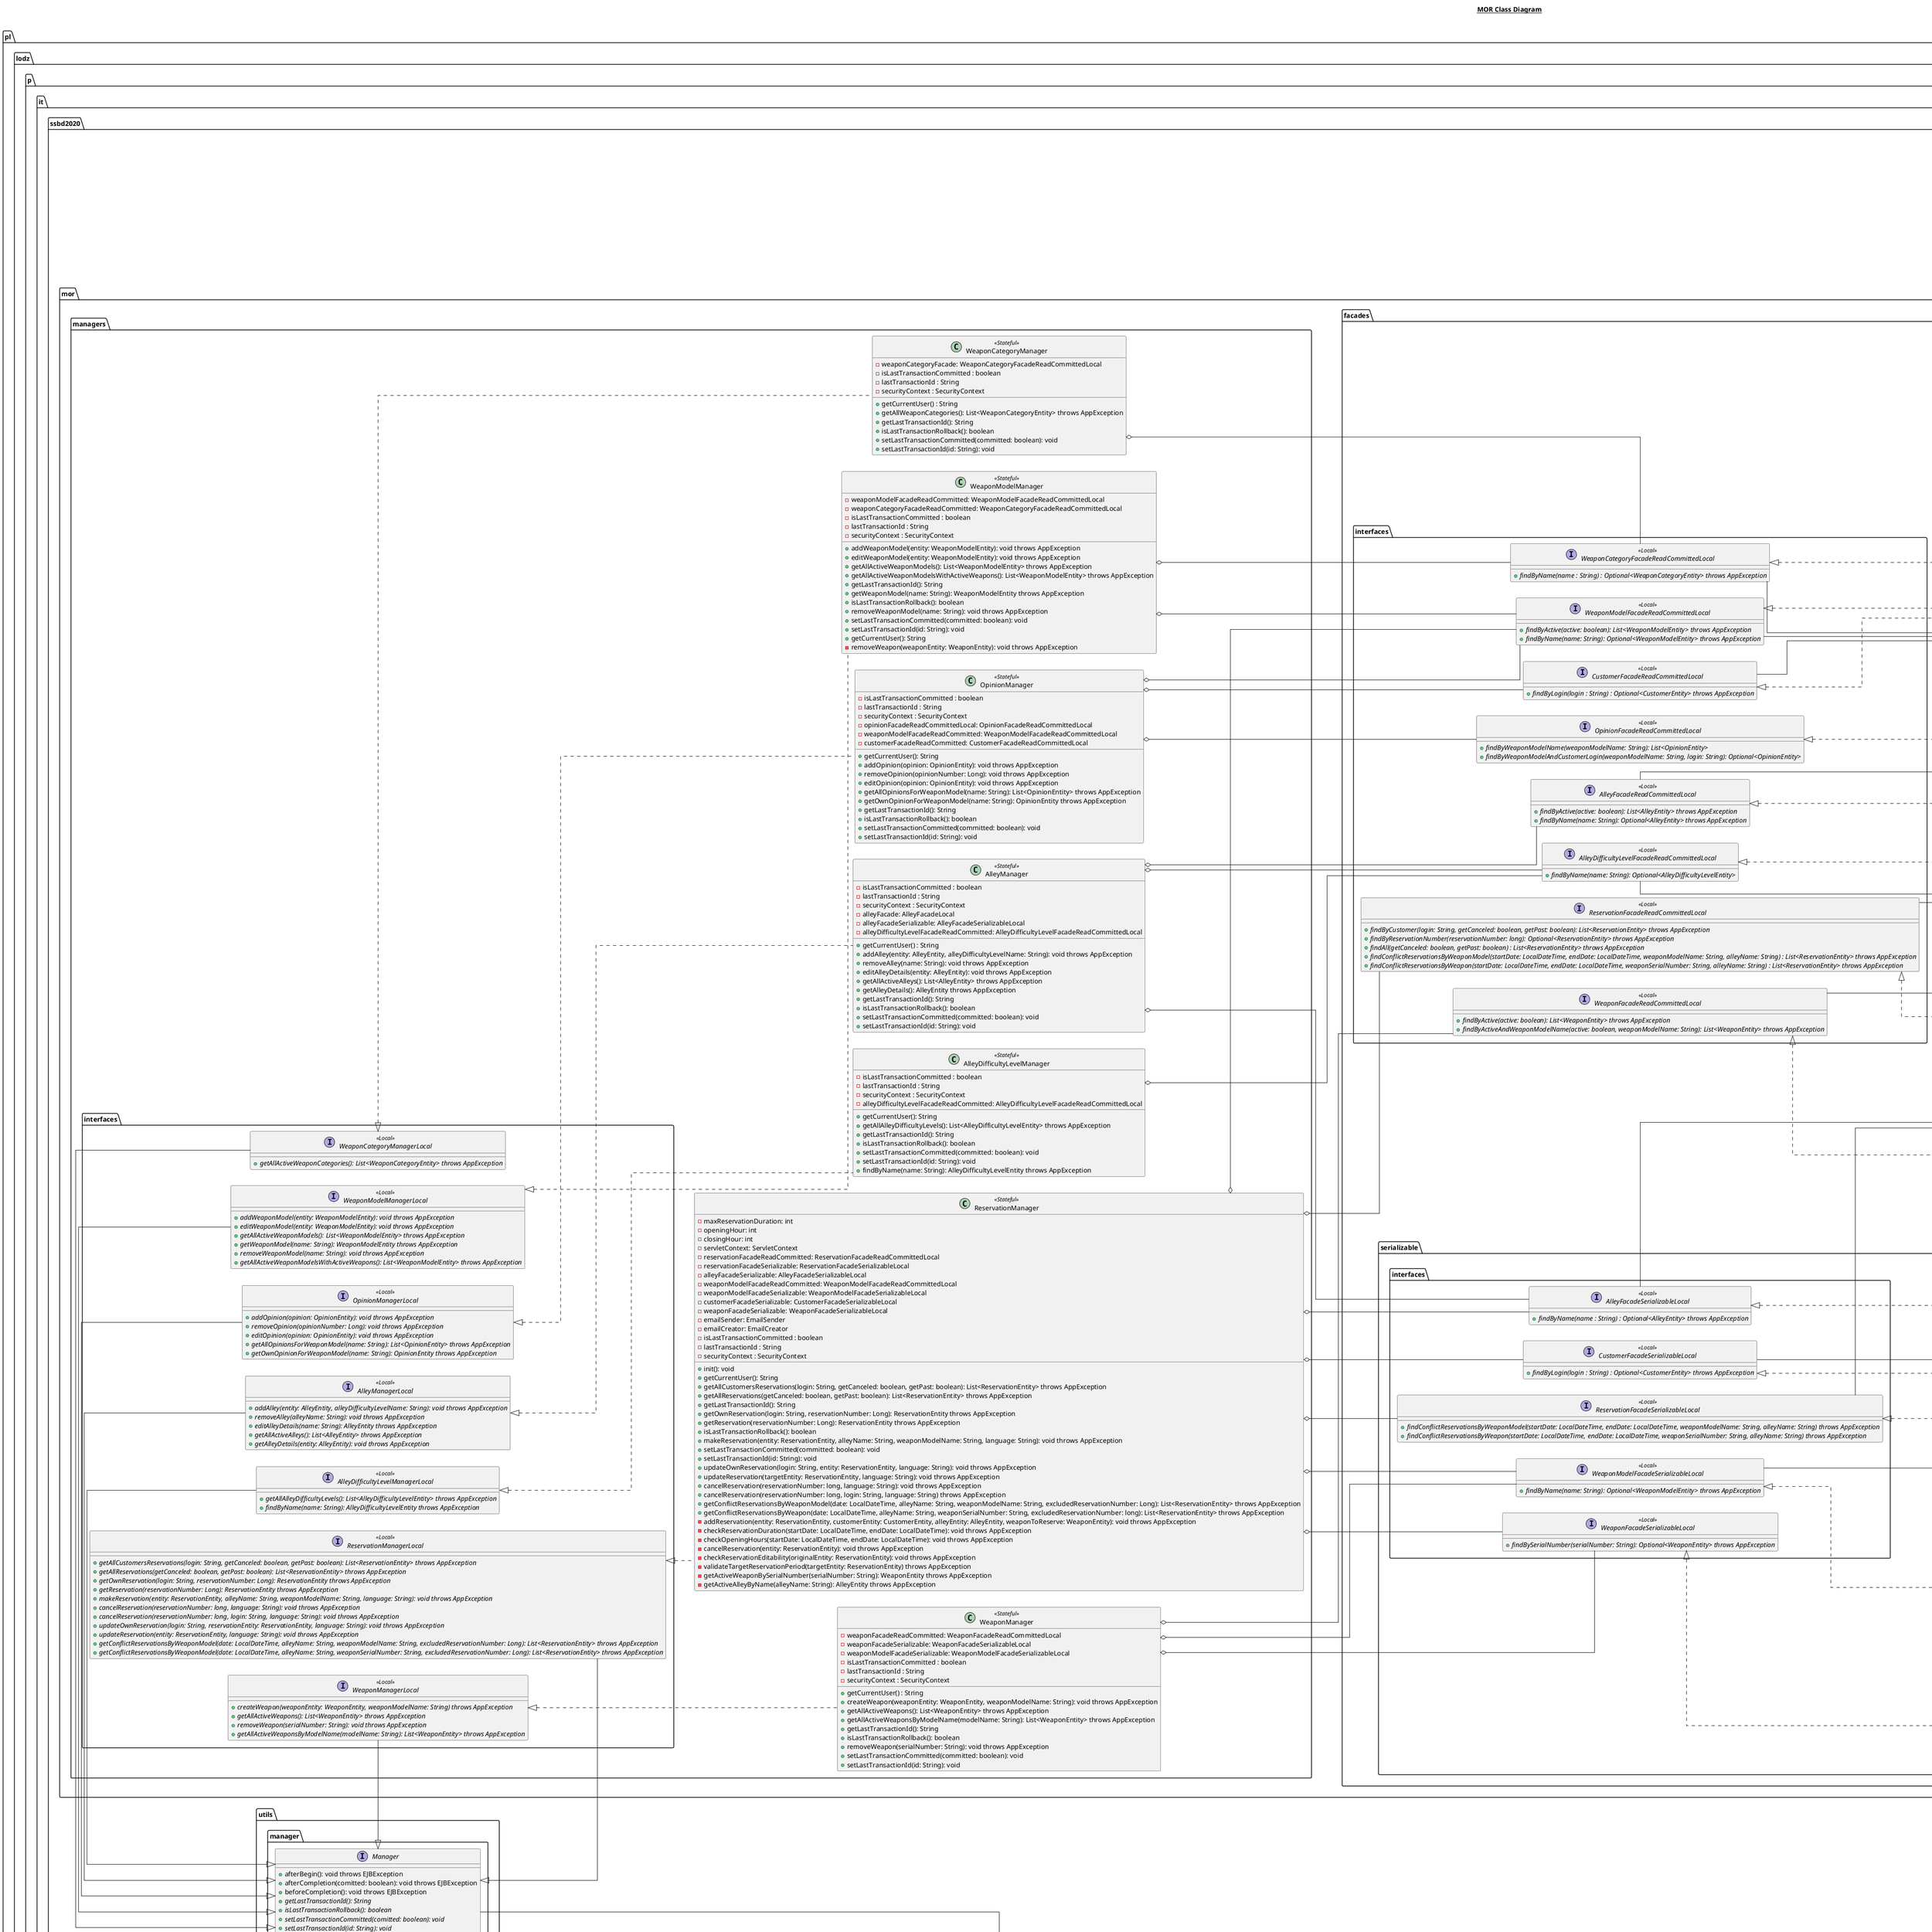 @startuml

skinparam linetype ortho
left to right direction

title __MOR Class Diagram__\n


  interface javax.ejb.SessionSynchronization
  namespace pl.lodz.p.it.ssbd2020.facades {
    interface pl.lodz.p.it.ssbd2020.facades.BasicFacadeOperations << Local >>
     {
        {abstract} + count(): int throws AppException
        {abstract} + create(obj: T) throws AppException
        {abstract} + edit(obj: T) throws AppException
        {abstract} + find(id: Object): Optional<T> throws AppException
        {abstract} + findAll(): List<T> throws AppException
        {abstract} + remove(obj: T) throws AppException
    }
  }

  namespace pl.lodz.p.it.ssbd2020.facades {
    abstract class pl.lodz.p.it.ssbd2020.facades.AbstractFacade {
        {static} + CONSTRAINT_UNIQUE_CARD_NUMBER : String
        {static} + CONSTRAINT_UNIQUE_EMAIL : String
        {static} + CONSTRAINT_UNIQUE_LOGIN : String
        {static} + CONSTRAINT_UNIQUE_LOGIN_ACCESS_LEVEL : String
        {static} + CONSTRAINT_UNIQUE_PHONE_NUMBER : String
        {static} + CONSTRAINT_UNIQUE_TOKEN : String
        {static} + CONSTRAINT_UNIQUE_WORK_PHONE_NUMBER : String
        {static} + CONSTRAINT_UNIQUE_RESERVATION_NUMBER : String
        {static} + CONSTRAINT_UNIQUE_ALLEY_NAME : String
        {static} + CONSTRAINT_UNIQUE_WEAPON_SERIAL_NUMBER : String
        {static} + CONSTRAINT_UNIQUE_OPINION_NUMBER : String
        {static} + CONSTRAINT_UNIQUE_CUSTOMER_AND_MODEL : String
        - entityClass : Class<T>
        + AbstractFacade()
        + count(entity: T): int throws AppException
        + create(): void throws AppException
        + edit(entity: T): void throws AppException
        + find(id: Object): Optional<T> throws AppException
        + findAll(): List<T> throws AppException
        + remove(entity: T): void throws AppException
        {abstract} # getEntityManager(): EntityManager
    }
  }

  namespace pl.lodz.p.it.ssbd2020.utils.manager {
    interface pl.lodz.p.it.ssbd2020.utils.manager.Manager {
        + afterBegin(): void throws EJBException
        + afterCompletion(comitted: boolean): void throws EJBException
        + beforeCompletion(): void throws EJBException
        {abstract} + getLastTransactionId(): String
        {abstract} + isLastTransactionRollback(): boolean
        {abstract} + setLastTransactionCommitted(comitted: boolean): void
        {abstract} + setLastTransactionId(id: String): void
        {abstract} + getCurrentUser() : String
    }
  }

'interface facade
'#######################################################################################

  namespace pl.lodz.p.it.ssbd2020.mor.facades.interfaces {

    interface pl.lodz.p.it.ssbd2020.mor.facades.interfaces.AlleyDifficultyLevelFacadeReadCommittedLocal << Local >>
     {
      {abstract} + findByName(name: String): Optional<AlleyDifficultyLevelEntity>
    }

      interface pl.lodz.p.it.ssbd2020.mor.facades.interfaces.OpinionFacadeReadCommittedLocal << Local >>
       {
        {abstract} + findByWeaponModelName(weaponModelName: String): List<OpinionEntity>
        {abstract} + findByWeaponModelAndCustomerLogin(weaponModelName: String, login: String): Optional<OpinionEntity>
      }

    interface pl.lodz.p.it.ssbd2020.mor.facades.interfaces.AlleyFacadeReadCommittedLocal << Local >>
     {
      {abstract} + findByActive(active: boolean): List<AlleyEntity> throws AppException
      {abstract} + findByName(name: String): Optional<AlleyEntity> throws AppException
    }

    interface pl.lodz.p.it.ssbd2020.mor.facades.interfaces.CustomerFacadeReadCommittedLocal << Local >>
     {
       {abstract} + findByLogin(login : String) : Optional<CustomerEntity> throws AppException
    }

    interface pl.lodz.p.it.ssbd2020.mor.facades.interfaces.ReservationFacadeReadCommittedLocal << Local >>
     {
      {abstract} + findByCustomer(login: String, getCanceled: boolean, getPast: boolean): List<ReservationEntity> throws AppException
      {abstract} + findByReservationNumber(reservationNumber: long): Optional<ReservationEntity> throws AppException
      {abstract} + findAll(getCanceled: boolean, getPast: boolean) : List<ReservationEntity> throws AppException
      {abstract} + findConflictReservationsByWeaponModel(startDate: LocalDateTime, endDate: LocalDateTime, weaponModelName: String, alleyName: String) : List<ReservationEntity> throws AppException
      {abstract} + findConflictReservationsByWeapon(startDate: LocalDateTime, endDate: LocalDateTime, weaponSerialNumber: String, alleyName: String) : List<ReservationEntity> throws AppException
    }

    interface pl.lodz.p.it.ssbd2020.mor.facades.interfaces.WeaponCategoryFacadeReadCommittedLocal << Local >>
     {
        {abstract} + findByName(name : String) : Optional<WeaponCategoryEntity> throws AppException
     }

    interface pl.lodz.p.it.ssbd2020.mor.facades.interfaces.WeaponFacadeReadCommittedLocal << Local >>
     {
      {abstract} + findByActive(active: boolean): List<WeaponEntity> throws AppException
      {abstract} + findByActiveAndWeaponModelName(active: boolean, weaponModelName: String): List<WeaponEntity> throws AppException
    }

    interface pl.lodz.p.it.ssbd2020.mor.facades.interfaces.WeaponModelFacadeReadCommittedLocal << Local >>
     {
      {abstract} + findByActive(active: boolean): List<WeaponModelEntity> throws AppException
      {abstract} + findByName(name: String): Optional<WeaponModelEntity> throws AppException
    }
  }

'facade
'#######################################################################################

  namespace pl.lodz.p.it.ssbd2020.mor.facades {

    class pl.lodz.p.it.ssbd2020.mor.facades.AlleyDifficultyLevelFacadeReadCommitted << Stateless >> {
        - em : EntityManager
        + AlleyDifficultyLevelFacade()
        + findAll(): List<AlleyDifficultyLevelEntity> throws AppException
        + findByName(): Optional<AlleyDifficultyLevelEntity> throws AppException
        # getEntityManager(): EntityManager
    }

    class pl.lodz.p.it.ssbd2020.mor.facades.AlleyFacadeReadCommitted << Stateless >> {
        - em : EntityManager
        + AlleyFacade()
        + create(entity: AlleyEntity): void throws AppException
        + edit(entity: AlleyEntity): void throws AppException
        + findAll(): List<AlleyEntity> throws AppException
        + find(id: Object): Optional<AlleyEntity> throws AppException
        + findByActive(active: boolean): List<AlleyEntity> throws AppException
        + findByName(name: String): Optional<AlleyEntity> throws AppException
        # getEntityManager(): EntityManager
    }

    class pl.lodz.p.it.ssbd2020.mor.facades.CustomerFacadeReadCommitted << Stateless >> {
        - em : EntityManager
        + CustomerFacade()
        + create(entity: CustomerEntity): void throws AppException
        + edit(entity: CustomerEntity): void throws AppException
        + remove(entity: CustomerEntity): void throws AppException
        + findByLogin(login: String): Optional<CustomerEntity> throws AppException
        # getEntityManager(): EntityManager
    }

    class pl.lodz.p.it.ssbd2020.mor.facades.OpinionFacadeReadCommitted << Stateless >> {
        - em : EntityManager
        + OpinionFacade()
        + create(entity: OpinionEntity): void throws AppException
        + findAll(): List<OpinionEntity> throws AppException
        + find(id: Object): Optional<OpinionEntity> throws AppException
        + findByOpinionNumber(opinionNumber: long): List<OpinionEntity> throws AppException
        + findByWeaponModelAndCustomerLogin(weaponModelName: String, login: String): Optional<OpinionEntity> throws AppException
        + edit(entity: OpinionEntity) : void throws AppException
        + remove(entity: OpinionEntity): void throws AppException
        # getEntityManager(): EntityManager
    }

    class pl.lodz.p.it.ssbd2020.mor.facades.ReservationFacadeReadCommitted << Stateless >> {
        - em : EntityManager
        + ReservationFacade()
        + create(entity: ReservationEntity): void throws AppException
        + edit(entity: ReservationEntity): void throws AppException
        + findByCustomer(login: String, getCanceled: boolean, getPast: boolean): List<ReservationEntity> throws AppException
        + findByReservationNumber(reservationNumber: long): Optional<ReservationEntity> throws AppException
        + findAll(getCanceled: boolean, getPast: boolean) : List<ReservationEntity> throws AppException
        + findConflictReservationsByWeaponModel(startDate: LocalDateTime, endDate: LocalDateTime, weaponModelName: String, alleyName: String) : List<ReservationEntity> throws AppException
        + findConflictReservationsByWeapon(startDate: LocalDateTime, endDate: LocalDateTime, weaponSerialNumber: String, alleyName: String) : List<ReservationEntity> throws AppException
        # getEntityManager(): EntityManager
    }

    class pl.lodz.p.it.ssbd2020.mor.facades.WeaponCategoryFacadeReadCommitted << Stateless >> {
        - em : EntityManager
        + WeaponCategoryFacade()
        + findAll(): List<WeaponCategoryEntity> throws AppException
        + findByName(name: String): Optional<WeaponCategoryEntity> throws AppException
        # getEntityManager(): EntityManager
    }

    class pl.lodz.p.it.ssbd2020.mor.facades.WeaponFacadeReadCommitted << Stateless >> {
        - em : EntityManager
        + WeaponFacade()
        + create(entity: WeaponEntity): void throws AppException
        + edit(entity: WeaponEntity): void throws AppException
        + findByActive(active: boolean): List<WeaponEntity> throws AppException
        + findBySerialNumber(serialNumber: String): Optional<WeaponEntity> throws AppException
        + findByActiveAndWeaponModelName(active: boolean, weaponModelName: String): List<WeaponEntity> throws AppException
        # getEntityManager(): EntityManager
    }

    class pl.lodz.p.it.ssbd2020.mor.facades.WeaponModelFacadeReadCommitted << Stateless >> {
        - em : EntityManager
        + WeaponModelFacade()
        + find(id: Object): Optional<WeaponModelEntity> throws AppException
        + create(entity: WeaponModelEntity): void throws AppException
        + edit(entity: WeaponModelEntity): void throws AppException
        + findByActive(active: boolean): List<WeaponModelEntity> throws AppException
        + findByName(name: String): Optional<WeaponModelEntity> throws AppException
        # getEntityManager(): EntityManager
    }
  }

'interface facade serializable
'#######################################################################################

    namespace pl.lodz.p.it.ssbd2020.mor.facades.serializable.interfaces {

      interface pl.lodz.p.it.ssbd2020.mor.facades.serializable.interfaces.WeaponModelFacadeSerializableLocal << Local >>
      {
        {abstract} + findByName(name: String): Optional<WeaponModelEntity> throws AppException
      }

      interface pl.lodz.p.it.ssbd2020.mor.facades.serializable.interfaces.AlleyFacadeSerializableLocal << Local >>
      {
          {abstract} + findByName(name : String) : Optional<AlleyEntity> throws AppException
      }

      interface pl.lodz.p.it.ssbd2020.mor.facades.serializable.interfaces.CustomerFacadeSerializableLocal << Local >>
      {
          {abstract} + findByLogin(login : String) : Optional<CustomerEntity> throws AppException
      }

      interface pl.lodz.p.it.ssbd2020.mor.facades.serializable.interfaces.ReservationFacadeSerializableLocal << Local >>
      {
          {abstract} + findConflictReservationsByWeaponModel(startDate: LocalDateTime, endDate: LocalDateTime, weaponModelName: String, alleyName: String) throws AppException
          {abstract} + findConflictReservationsByWeapon(startDate: LocalDateTime, endDate: LocalDateTime, weaponSerialNumber: String, alleyName: String) throws AppException
      }

      interface pl.lodz.p.it.ssbd2020.mor.facades.serializable.interfaces.WeaponFacadeSerializableLocal << Local >>
      {
          {abstract} + findBySerialNumber(serialNumber: String): Optional<WeaponEntity> throws AppException
      }
    }

'facade serializable
'#######################################################################################

  namespace pl.lodz.p.it.ssbd2020.mor.facades.serializable {
    class pl.lodz.p.it.ssbd2020.mor.facades.serializable.WeaponModelFacadeSerializable << Stateless >> {
        - em : EntityManager
        + WeaponModelFacade()
        + create(entity: WeaponModelEntity): void throws AppException
        + edit(entity: WeaponModelEntity): void throws AppException
        + findByName(name: String): Optional<WeaponModelEntity> throws AppException
        # getEntityManager(): EntityManager
    }

    class pl.lodz.p.it.ssbd2020.mor.facades.serializable.CustomerFacadeSerializable << Stateless >> {
        - em : EntityManager
        + CustomerFacade()
        + create(entity: CustomerEntity): void throws AppException
        + edit(entity: CustomerEntity): void throws AppException
        + findByLogin(login: String): Optional<CustomerEntity> throws AppException
        + remove(entity: CustomerEntity): void throws AppException
        # getEntityManager(): EntityManager
    }

    class pl.lodz.p.it.ssbd2020.mor.facades.serializable.AlleyFacadeSerializable << Stateless >> {
        - em : EntityManager
        + AlleyFacade()
        + findAll(): List<AlleyEntity>
        + create(entity: AlleyEntity): void throws AppException
        + edit(entity: AlleyEntity): void throws AppException
        + findByName(name: String): Optional<WeaponModelEntity> throws AppException
        # getEntityManager(): EntityManager
    }

    class pl.lodz.p.it.ssbd2020.mor.facades.serializable.ReservationFacadeSerializable << Stateless >> {
        - em : EntityManager
        + OpinionFacade()
        + create(entity: ReservationEntity): void throws AppException
        + edit(entity: ReservationEntity) : void throws AppException
        + findConflictReservationsByWeaponModel(startDate: LocalDateTime, endDate: LocalDateTime, weaponModelName: String, alleyName: String) throws AppException
        + findConflictReservationsByWeapon(startDate: LocalDateTime, endDate: LocalDateTime, weaponSerialNumber: String, alleyName: String) throws AppException
        # getEntityManager(): EntityManager
    }

    class pl.lodz.p.it.ssbd2020.mor.facades.serializable.WeaponFacadeSerializable << Stateless >> {
        - em : EntityManager
        + OpinionFacade()
        + create(entity: WeaponEntity): void throws AppException
        + edit(entity: WeaponEntity) : void throws AppException
        + findBySerialNumber(serialNumber: String): Optional<WeaponEntity> throws AppException
        # getEntityManager(): EntityManager
    }
  }

'interface manager
'#######################################################################################

  namespace pl.lodz.p.it.ssbd2020.mor.managers.interfaces {
    interface pl.lodz.p.it.ssbd2020.mor.managers.interfaces.AlleyDifficultyLevelManagerLocal << Local >>
     {
      {abstract} + getAllAlleyDifficultyLevels(): List<AlleyDifficultyLevelEntity> throws AppException
      {abstract} + findByName(name: String): AlleyDifficultyLevelEntity throws AppException
    }

    interface pl.lodz.p.it.ssbd2020.mor.managers.interfaces.AlleyManagerLocal << Local >>
     {
      {abstract} + addAlley(entity: AlleyEntity, alleyDifficultyLevelName: String): void throws AppException
      {abstract} + removeAlley(alleyName: String): void throws AppException
      {abstract} + editAlleyDetails(name: String): AlleyEntity throws AppException
      {abstract} + getAllActiveAlleys(): List<AlleyEntity> throws AppException
      {abstract} + getAlleyDetails(entity: AlleyEntity): void throws AppException
    }

    interface pl.lodz.p.it.ssbd2020.mor.managers.interfaces.OpinionManagerLocal << Local >>
     {
      {abstract} + addOpinion(opinion: OpinionEntity): void throws AppException
      {abstract} + removeOpinion(opinionNumber: Long): void throws AppException
      {abstract} + editOpinion(opinion: OpinionEntity): void throws AppException
      {abstract} + getAllOpinionsForWeaponModel(name: String): List<OpinionEntity> throws AppException
      {abstract} + getOwnOpinionForWeaponModel(name: String): OpinionEntity throws AppException
    }

    interface pl.lodz.p.it.ssbd2020.mor.managers.interfaces.ReservationManagerLocal << Local >>
     {
      {abstract} + getAllCustomersReservations(login: String, getCanceled: boolean, getPast: boolean): List<ReservationEntity> throws AppException
      {abstract} + getAllReservations(getCanceled: boolean, getPast: boolean): List<ReservationEntity> throws AppException
      {abstract} + getOwnReservation(login: String, reservationNumber: Long): ReservationEntity throws AppException
      {abstract} + getReservation(reservationNumber: Long): ReservationEntity throws AppException
      {abstract} + makeReservation(entity: ReservationEntity, alleyName: String, weaponModelName: String, language: String): void throws AppException
      {abstract} + cancelReservation(reservationNumber: long, language: String): void throws AppException
      {abstract} + cancelReservation(reservationNumber: long, login: String, language: String): void throws AppException
      {abstract} + updateOwnReservation(login: String, reservationEntity: ReservationEntity, language: String): void throws AppException
      {abstract} + updateReservation(entity: ReservationEntity, language: String): void throws AppException
      {abstract} + getConflictReservationsByWeaponModel(date: LocalDateTime, alleyName: String, weaponModelName: String, excludedReservationNumber: Long): List<ReservationEntity> throws AppException
      {abstract} + getConflictReservationsByWeaponModel(date: LocalDateTime, alleyName: String, weaponSerialNumber: String, excludedReservationNumber: Long): List<ReservationEntity> throws AppException
    }

    interface pl.lodz.p.it.ssbd2020.mor.managers.interfaces.WeaponCategoryManagerLocal << Local >>
     {
      {abstract} + getAllActiveWeaponCategories(): List<WeaponCategoryEntity> throws AppException
    }

    interface pl.lodz.p.it.ssbd2020.mor.managers.interfaces.WeaponManagerLocal << Local >>
     {
      {abstract} + createWeapon(weaponEntity: WeaponEntity, weaponModelName: String) throws AppException
      {abstract} + getAllActiveWeapons(): List<WeaponEntity> throws AppException
      {abstract} + removeWeapon(serialNumber: String): void throws AppException
      {abstract} + getAllActiveWeaponsByModelName(modelName: String): List<WeaponEntity> throws AppException
    }

    interface pl.lodz.p.it.ssbd2020.mor.managers.interfaces.WeaponModelManagerLocal << Local >>
     {
      {abstract} + addWeaponModel(entity: WeaponModelEntity): void throws AppException
      {abstract} + editWeaponModel(entity: WeaponModelEntity): void throws AppException
      {abstract} + getAllActiveWeaponModels(): List<WeaponModelEntity> throws AppException
      {abstract} + getWeaponModel(name: String): WeaponModelEntity throws AppException
      {abstract} + removeWeaponModel(name: String): void throws AppException
      {abstract} + getAllActiveWeaponModelsWithActiveWeapons(): List<WeaponModelEntity> throws AppException
    }
  }

'manager
'#######################################################################################

  namespace pl.lodz.p.it.ssbd2020.mor.managers {
    class pl.lodz.p.it.ssbd2020.mor.managers.AlleyDifficultyLevelManager << Stateful >> {
        - isLastTransactionCommitted : boolean
        - lastTransactionId : String
        - securityContext : SecurityContext
        - alleyDifficultyLevelFacadeReadCommitted: AlleyDifficultyLevelFacadeReadCommittedLocal
        + getCurrentUser(): String
        + getAllAlleyDifficultyLevels(): List<AlleyDifficultyLevelEntity> throws AppException
        + getLastTransactionId(): String
        + isLastTransactionRollback(): boolean
        + setLastTransactionCommitted(committed: boolean): void
        + setLastTransactionId(id: String): void
        + findByName(name: String): AlleyDifficultyLevelEntity throws AppException
    }

    class pl.lodz.p.it.ssbd2020.mor.managers.AlleyManager << Stateful >> {
        - isLastTransactionCommitted : boolean
        - lastTransactionId : String
        - securityContext : SecurityContext
        - alleyFacade: AlleyFacadeLocal
        - alleyFacadeSerializable: AlleyFacadeSerializableLocal
        - alleyDifficultyLevelFacadeReadCommitted: AlleyDifficultyLevelFacadeReadCommittedLocal
        + getCurrentUser() : String
        + addAlley(entity: AlleyEntity, alleyDifficultyLevelName: String): void throws AppException
        + removeAlley(name: String): void throws AppException
        + editAlleyDetails(entity: AlleyEntity): void throws AppException
        + getAllActiveAlleys(): List<AlleyEntity> throws AppException
        + getAlleyDetails(): AlleyEntity throws AppException
        + getLastTransactionId(): String
        + isLastTransactionRollback(): boolean
        + setLastTransactionCommitted(committed: boolean): void
        + setLastTransactionId(id: String): void
    }

    class pl.lodz.p.it.ssbd2020.mor.managers.OpinionManager << Stateful >> {
        - isLastTransactionCommitted : boolean
        - lastTransactionId : String
        - securityContext : SecurityContext
        - opinionFacadeReadCommittedLocal: OpinionFacadeReadCommittedLocal
        - weaponModelFacadeReadCommitted: WeaponModelFacadeReadCommittedLocal
        - customerFacadeReadCommitted: CustomerFacadeReadCommittedLocal
        + getCurrentUser(): String
        + addOpinion(opinion: OpinionEntity): void throws AppException
        + removeOpinion(opinionNumber: Long): void throws AppException
        + editOpinion(opinion: OpinionEntity): void throws AppException
        + getAllOpinionsForWeaponModel(name: String): List<OpinionEntity> throws AppException
        + getOwnOpinionForWeaponModel(name: String): OpinionEntity throws AppException
        + getLastTransactionId(): String
        + isLastTransactionRollback(): boolean
        + setLastTransactionCommitted(committed: boolean): void
        + setLastTransactionId(id: String): void
    }

    class pl.lodz.p.it.ssbd2020.mor.managers.ReservationManager << Stateful >> {
        - maxReservationDuration: int
        - openingHour: int
        - closingHour: int
        - servletContext: ServletContext
        - reservationFacadeReadCommitted: ReservationFacadeReadCommittedLocal
        - reservationFacadeSerializable: ReservationFacadeSerializableLocal
        - alleyFacadeSerializable: AlleyFacadeSerializableLocal
        - weaponModelFacadeReadCommitted: WeaponModelFacadeReadCommittedLocal
        - weaponModelFacadeSerializable: WeaponModelFacadeSerializableLocal
        - customerFacadeSerializable: CustomerFacadeSerializableLocal
        - weaponFacadeSerializable: WeaponFacadeSerializableLocal
        - emailSender: EmailSender
        - emailCreator: EmailCreator
        - isLastTransactionCommitted : boolean
        - lastTransactionId : String
        - securityContext : SecurityContext
        + init(): void
        + getCurrentUser(): String
        + getAllCustomersReservations(login: String, getCanceled: boolean, getPast: boolean): List<ReservationEntity> throws AppException
        + getAllReservations(getCanceled: boolean, getPast: boolean): List<ReservationEntity> throws AppException
        + getLastTransactionId(): String
        + getOwnReservation(login: String, reservationNumber: Long): ReservationEntity throws AppException
        + getReservation(reservationNumber: Long): ReservationEntity throws AppException
        + isLastTransactionRollback(): boolean
        + makeReservation(entity: ReservationEntity, alleyName: String, weaponModelName: String, language: String): void throws AppException
        + setLastTransactionCommitted(committed: boolean): void
        + setLastTransactionId(id: String): void
        + updateOwnReservation(login: String, entity: ReservationEntity, language: String): void throws AppException
        + updateReservation(targetEntity: ReservationEntity, language: String): void throws AppException
        + cancelReservation(reservationNumber: long, language: String): void throws AppException
        + cancelReservation(reservationNumber: long, login: String, language: String) throws AppException
        + getConflictReservationsByWeaponModel(date: LocalDateTime, alleyName: String, weaponModelName: String, excludedReservationNumber: Long): List<ReservationEntity> throws AppException
        + getConflictReservationsByWeapon(date: LocalDateTime, alleyName: String, weaponSerialNumber: String, excludedReservationNumber: long): List<ReservationEntity> throws AppException
        - addReservation(entity: ReservationEntity, customerEntity: CustomerEntity, alleyEntity: AlleyEntity, weaponToReserve: WeaponEntity): void throws AppException
        - checkReservationDuration(startDate: LocalDateTime, endDate: LocalDateTime): void throws AppException
        - checkOpeningHours(startDate: LocalDateTime, endDate: LocalDateTime): void throws AppException
        - cancelReservation(entity: ReservationEntity): void throws AppException
        - checkReservationEditability(originalEntity: ReservationEntity): void throws AppException
        - validateTargetReservationPeriod(targetEntity: ReservationEntity) throws AppException
        - getActiveWeaponBySerialNumber(serialNumber: String): WeaponEntity throws AppException
        - getActiveAlleyByName(alleyName: String): AlleyEntity throws AppException
    }

    class pl.lodz.p.it.ssbd2020.mor.managers.WeaponCategoryManager << Stateful >> {
        - weaponCategoryFacade: WeaponCategoryFacadeReadCommittedLocal
        - isLastTransactionCommitted : boolean
        - lastTransactionId : String
        - securityContext : SecurityContext
        + getCurrentUser() : String
        + getAllWeaponCategories(): List<WeaponCategoryEntity> throws AppException
        + getLastTransactionId(): String
        + isLastTransactionRollback(): boolean
        + setLastTransactionCommitted(committed: boolean): void
        + setLastTransactionId(id: String): void
    }

    class pl.lodz.p.it.ssbd2020.mor.managers.WeaponManager << Stateful >> {
        - weaponFacadeReadCommitted: WeaponFacadeReadCommittedLocal
        - weaponFacadeSerializable: WeaponFacadeSerializableLocal
        - weaponModelFacadeSerializable: WeaponModelFacadeSerializableLocal
        - isLastTransactionCommitted : boolean
        - lastTransactionId : String
        - securityContext : SecurityContext
        + getCurrentUser() : String
        + createWeapon(weaponEntity: WeaponEntity, weaponModelName: String): void throws AppException
        + getAllActiveWeapons(): List<WeaponEntity> throws AppException
        + getAllActiveWeaponsByModelName(modelName: String): List<WeaponEntity> throws AppException
        + getLastTransactionId(): String
        + isLastTransactionRollback(): boolean
        + removeWeapon(serialNumber: String): void throws AppException
        + setLastTransactionCommitted(committed: boolean): void
        + setLastTransactionId(id: String): void
    }

    class pl.lodz.p.it.ssbd2020.mor.managers.WeaponModelManager << Stateful >> {
        - weaponModelFacadeReadCommitted: WeaponModelFacadeReadCommittedLocal
        - weaponCategoryFacadeReadCommitted: WeaponCategoryFacadeReadCommittedLocal
        - isLastTransactionCommitted : boolean
        - lastTransactionId : String
        - securityContext : SecurityContext
        + addWeaponModel(entity: WeaponModelEntity): void throws AppException
        + editWeaponModel(entity: WeaponModelEntity): void throws AppException
        + getAllActiveWeaponModels(): List<WeaponModelEntity> throws AppException
        + getAllActiveWeaponModelsWithActiveWeapons(): List<WeaponModelEntity> throws AppException
        + getLastTransactionId(): String
        + getWeaponModel(name: String): WeaponModelEntity throws AppException
        + isLastTransactionRollback(): boolean
        + removeWeaponModel(name: String): void throws AppException
        + setLastTransactionCommitted(committed: boolean): void
        + setLastTransactionId(id: String): void
        + getCurrentUser(): String
        - removeWeapon(weaponEntity: WeaponEntity): void throws AppException

    }
  }

'#######################################################################################

  pl.lodz.p.it.ssbd2020.facades.AbstractFacade ..|> pl.lodz.p.it.ssbd2020.facades.BasicFacadeOperations

  pl.lodz.p.it.ssbd2020.mor.managers.interfaces.AlleyDifficultyLevelManagerLocal -right-|> pl.lodz.p.it.ssbd2020.utils.manager.Manager
  pl.lodz.p.it.ssbd2020.mor.managers.interfaces.AlleyManagerLocal -right-|> pl.lodz.p.it.ssbd2020.utils.manager.Manager
  pl.lodz.p.it.ssbd2020.mor.managers.interfaces.OpinionManagerLocal -right-|> pl.lodz.p.it.ssbd2020.utils.manager.Manager
  pl.lodz.p.it.ssbd2020.mor.managers.interfaces.ReservationManagerLocal -right-|> pl.lodz.p.it.ssbd2020.utils.manager.Manager
  pl.lodz.p.it.ssbd2020.mor.managers.interfaces.WeaponCategoryManagerLocal -right-|> pl.lodz.p.it.ssbd2020.utils.manager.Manager
  pl.lodz.p.it.ssbd2020.mor.managers.interfaces.WeaponManagerLocal -right-|> pl.lodz.p.it.ssbd2020.utils.manager.Manager
  pl.lodz.p.it.ssbd2020.mor.managers.interfaces.WeaponModelManagerLocal -right-|> pl.lodz.p.it.ssbd2020.utils.manager.Manager

  pl.lodz.p.it.ssbd2020.utils.manager.Manager --|> javax.ejb.SessionSynchronization

  pl.lodz.p.it.ssbd2020.mor.facades.AlleyDifficultyLevelFacadeReadCommitted .up.|> pl.lodz.p.it.ssbd2020.mor.facades.interfaces.AlleyDifficultyLevelFacadeReadCommittedLocal
  pl.lodz.p.it.ssbd2020.mor.facades.AlleyFacadeReadCommitted .up.|> pl.lodz.p.it.ssbd2020.mor.facades.interfaces.AlleyFacadeReadCommittedLocal
  pl.lodz.p.it.ssbd2020.mor.facades.CustomerFacadeReadCommitted .up.|> pl.lodz.p.it.ssbd2020.mor.facades.interfaces.CustomerFacadeReadCommittedLocal
  pl.lodz.p.it.ssbd2020.mor.facades.OpinionFacadeReadCommitted .up.|> pl.lodz.p.it.ssbd2020.mor.facades.interfaces.OpinionFacadeReadCommittedLocal
  pl.lodz.p.it.ssbd2020.mor.facades.ReservationFacadeReadCommitted .up.|> pl.lodz.p.it.ssbd2020.mor.facades.interfaces.ReservationFacadeReadCommittedLocal
  pl.lodz.p.it.ssbd2020.mor.facades.WeaponCategoryFacadeReadCommitted .up.|> pl.lodz.p.it.ssbd2020.mor.facades.interfaces.WeaponCategoryFacadeReadCommittedLocal
  pl.lodz.p.it.ssbd2020.mor.facades.WeaponFacadeReadCommitted .up.|> pl.lodz.p.it.ssbd2020.mor.facades.interfaces.WeaponFacadeReadCommittedLocal
  pl.lodz.p.it.ssbd2020.mor.facades.WeaponModelFacadeReadCommitted .up.|> pl.lodz.p.it.ssbd2020.mor.facades.interfaces.WeaponModelFacadeReadCommittedLocal

  pl.lodz.p.it.ssbd2020.mor.facades.serializable.AlleyFacadeSerializable .up.|> pl.lodz.p.it.ssbd2020.mor.facades.serializable.interfaces.AlleyFacadeSerializableLocal
  pl.lodz.p.it.ssbd2020.mor.facades.serializable.CustomerFacadeSerializable .up.|> pl.lodz.p.it.ssbd2020.mor.facades.serializable.interfaces.CustomerFacadeSerializableLocal
  pl.lodz.p.it.ssbd2020.mor.facades.serializable.WeaponModelFacadeSerializable .up.|> pl.lodz.p.it.ssbd2020.mor.facades.serializable.interfaces.WeaponModelFacadeSerializableLocal
  pl.lodz.p.it.ssbd2020.mor.facades.serializable.WeaponFacadeSerializable .up.|> pl.lodz.p.it.ssbd2020.mor.facades.serializable.interfaces.WeaponFacadeSerializableLocal
  pl.lodz.p.it.ssbd2020.mor.facades.serializable.ReservationFacadeSerializable .up.|> pl.lodz.p.it.ssbd2020.mor.facades.serializable.interfaces.ReservationFacadeSerializableLocal

  pl.lodz.p.it.ssbd2020.mor.facades.interfaces.AlleyDifficultyLevelFacadeReadCommittedLocal -down-|> pl.lodz.p.it.ssbd2020.facades.BasicFacadeOperations
  pl.lodz.p.it.ssbd2020.mor.facades.interfaces.AlleyFacadeReadCommittedLocal -down-|> pl.lodz.p.it.ssbd2020.facades.BasicFacadeOperations
  pl.lodz.p.it.ssbd2020.mor.facades.interfaces.CustomerFacadeReadCommittedLocal -down-|> pl.lodz.p.it.ssbd2020.facades.BasicFacadeOperations
  pl.lodz.p.it.ssbd2020.mor.facades.interfaces.ReservationFacadeReadCommittedLocal -down-|> pl.lodz.p.it.ssbd2020.facades.BasicFacadeOperations
  pl.lodz.p.it.ssbd2020.mor.facades.interfaces.WeaponCategoryFacadeReadCommittedLocal -down-|> pl.lodz.p.it.ssbd2020.facades.BasicFacadeOperations
  pl.lodz.p.it.ssbd2020.mor.facades.interfaces.WeaponFacadeReadCommittedLocal -down-|> pl.lodz.p.it.ssbd2020.facades.BasicFacadeOperations
  pl.lodz.p.it.ssbd2020.mor.facades.interfaces.WeaponModelFacadeReadCommittedLocal -down-|> pl.lodz.p.it.ssbd2020.facades.BasicFacadeOperations
  pl.lodz.p.it.ssbd2020.mor.facades.serializable.interfaces.AlleyFacadeSerializableLocal -down-|> pl.lodz.p.it.ssbd2020.facades.BasicFacadeOperations
  pl.lodz.p.it.ssbd2020.mor.facades.serializable.interfaces.WeaponModelFacadeSerializableLocal -down-|> pl.lodz.p.it.ssbd2020.facades.BasicFacadeOperations
  pl.lodz.p.it.ssbd2020.mor.facades.serializable.interfaces.CustomerFacadeSerializableLocal -down-|> pl.lodz.p.it.ssbd2020.facades.BasicFacadeOperations
  pl.lodz.p.it.ssbd2020.mor.facades.serializable.interfaces.ReservationFacadeSerializableLocal -down-|> pl.lodz.p.it.ssbd2020.facades.BasicFacadeOperations

  pl.lodz.p.it.ssbd2020.mor.facades.AlleyDifficultyLevelFacadeReadCommitted -down-|> pl.lodz.p.it.ssbd2020.facades.AbstractFacade
  pl.lodz.p.it.ssbd2020.mor.facades.AlleyFacadeReadCommitted -down-|> pl.lodz.p.it.ssbd2020.facades.AbstractFacade
  pl.lodz.p.it.ssbd2020.mor.facades.CustomerFacadeReadCommitted -down-|> pl.lodz.p.it.ssbd2020.facades.AbstractFacade
  pl.lodz.p.it.ssbd2020.mor.facades.ReservationFacadeReadCommitted -down-|> pl.lodz.p.it.ssbd2020.facades.AbstractFacade
  pl.lodz.p.it.ssbd2020.mor.facades.WeaponCategoryFacadeReadCommitted -down-|> pl.lodz.p.it.ssbd2020.facades.AbstractFacade
  pl.lodz.p.it.ssbd2020.mor.facades.WeaponFacadeReadCommitted -down-|> pl.lodz.p.it.ssbd2020.facades.AbstractFacade
  pl.lodz.p.it.ssbd2020.mor.facades.WeaponModelFacadeReadCommitted -down-|> pl.lodz.p.it.ssbd2020.facades.AbstractFacade
  pl.lodz.p.it.ssbd2020.mor.facades.OpinionFacadeReadCommitted -down-|> pl.lodz.p.it.ssbd2020.facades.AbstractFacade

  pl.lodz.p.it.ssbd2020.mor.facades.serializable.AlleyFacadeSerializable -down-|> pl.lodz.p.it.ssbd2020.facades.AbstractFacade
  pl.lodz.p.it.ssbd2020.mor.facades.serializable.CustomerFacadeSerializable -down-|> pl.lodz.p.it.ssbd2020.facades.AbstractFacade
  pl.lodz.p.it.ssbd2020.mor.facades.serializable.WeaponModelFacadeSerializable -down-|> pl.lodz.p.it.ssbd2020.facades.AbstractFacade
  pl.lodz.p.it.ssbd2020.mor.facades.serializable.ReservationFacadeSerializable -down-|> pl.lodz.p.it.ssbd2020.facades.AbstractFacade
  pl.lodz.p.it.ssbd2020.mor.facades.serializable.WeaponFacadeSerializable -down-|> pl.lodz.p.it.ssbd2020.facades.AbstractFacade

  pl.lodz.p.it.ssbd2020.mor.managers.AlleyDifficultyLevelManager .up.|> pl.lodz.p.it.ssbd2020.mor.managers.interfaces.AlleyDifficultyLevelManagerLocal
  pl.lodz.p.it.ssbd2020.mor.managers.AlleyManager .up.|> pl.lodz.p.it.ssbd2020.mor.managers.interfaces.AlleyManagerLocal
  pl.lodz.p.it.ssbd2020.mor.managers.OpinionManager .up.|> pl.lodz.p.it.ssbd2020.mor.managers.interfaces.OpinionManagerLocal
  pl.lodz.p.it.ssbd2020.mor.managers.ReservationManager .up.|> pl.lodz.p.it.ssbd2020.mor.managers.interfaces.ReservationManagerLocal
  pl.lodz.p.it.ssbd2020.mor.managers.WeaponCategoryManager .up.|> pl.lodz.p.it.ssbd2020.mor.managers.interfaces.WeaponCategoryManagerLocal
  pl.lodz.p.it.ssbd2020.mor.managers.WeaponManager .up.|> pl.lodz.p.it.ssbd2020.mor.managers.interfaces.WeaponManagerLocal
  pl.lodz.p.it.ssbd2020.mor.managers.WeaponModelManager .up.|> pl.lodz.p.it.ssbd2020.mor.managers.interfaces.WeaponModelManagerLocal

  pl.lodz.p.it.ssbd2020.mor.managers.AlleyDifficultyLevelManager o--- pl.lodz.p.it.ssbd2020.mor.facades.interfaces.AlleyDifficultyLevelFacadeReadCommittedLocal

  pl.lodz.p.it.ssbd2020.mor.managers.AlleyManager o--- pl.lodz.p.it.ssbd2020.mor.facades.interfaces.AlleyFacadeReadCommittedLocal
  pl.lodz.p.it.ssbd2020.mor.managers.AlleyManager o--- pl.lodz.p.it.ssbd2020.mor.facades.serializable.interfaces.AlleyFacadeSerializableLocal
  pl.lodz.p.it.ssbd2020.mor.managers.AlleyManager o--- pl.lodz.p.it.ssbd2020.mor.facades.interfaces.AlleyDifficultyLevelFacadeReadCommittedLocal

  pl.lodz.p.it.ssbd2020.mor.managers.OpinionManager o--- pl.lodz.p.it.ssbd2020.mor.facades.interfaces.OpinionFacadeReadCommittedLocal
  pl.lodz.p.it.ssbd2020.mor.managers.OpinionManager o--- pl.lodz.p.it.ssbd2020.mor.facades.interfaces.WeaponModelFacadeReadCommittedLocal
  pl.lodz.p.it.ssbd2020.mor.managers.OpinionManager o--- pl.lodz.p.it.ssbd2020.mor.facades.interfaces.CustomerFacadeReadCommittedLocal

  pl.lodz.p.it.ssbd2020.mor.managers.ReservationManager o--- pl.lodz.p.it.ssbd2020.mor.facades.interfaces.ReservationFacadeReadCommittedLocal
  pl.lodz.p.it.ssbd2020.mor.managers.ReservationManager o--- pl.lodz.p.it.ssbd2020.mor.facades.serializable.interfaces.ReservationFacadeSerializableLocal
  pl.lodz.p.it.ssbd2020.mor.managers.ReservationManager o--- pl.lodz.p.it.ssbd2020.mor.facades.serializable.interfaces.AlleyFacadeSerializableLocal
  pl.lodz.p.it.ssbd2020.mor.managers.ReservationManager o--- pl.lodz.p.it.ssbd2020.mor.facades.interfaces.WeaponModelFacadeReadCommittedLocal
  pl.lodz.p.it.ssbd2020.mor.managers.ReservationManager o--- pl.lodz.p.it.ssbd2020.mor.facades.serializable.interfaces.WeaponModelFacadeSerializableLocal
  pl.lodz.p.it.ssbd2020.mor.managers.ReservationManager o--- pl.lodz.p.it.ssbd2020.mor.facades.serializable.interfaces.CustomerFacadeSerializableLocal
  pl.lodz.p.it.ssbd2020.mor.managers.ReservationManager o--- pl.lodz.p.it.ssbd2020.mor.facades.serializable.interfaces.WeaponFacadeSerializableLocal

  pl.lodz.p.it.ssbd2020.mor.managers.WeaponCategoryManager o--- pl.lodz.p.it.ssbd2020.mor.facades.interfaces.WeaponCategoryFacadeReadCommittedLocal

  pl.lodz.p.it.ssbd2020.mor.managers.WeaponManager o--- pl.lodz.p.it.ssbd2020.mor.facades.interfaces.WeaponFacadeReadCommittedLocal
  pl.lodz.p.it.ssbd2020.mor.managers.WeaponManager o--- pl.lodz.p.it.ssbd2020.mor.facades.serializable.interfaces.WeaponFacadeSerializableLocal
  pl.lodz.p.it.ssbd2020.mor.managers.WeaponManager o--- pl.lodz.p.it.ssbd2020.mor.facades.serializable.interfaces.WeaponModelFacadeSerializableLocal

  pl.lodz.p.it.ssbd2020.mor.managers.WeaponModelManager o--- pl.lodz.p.it.ssbd2020.mor.facades.interfaces.WeaponModelFacadeReadCommittedLocal
  pl.lodz.p.it.ssbd2020.mor.managers.WeaponModelManager o--- pl.lodz.p.it.ssbd2020.mor.facades.interfaces.WeaponCategoryFacadeReadCommittedLocal

@enduml
